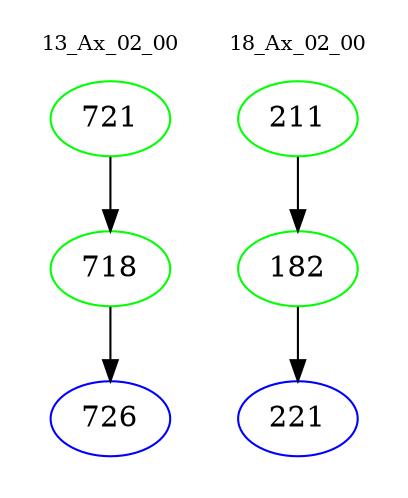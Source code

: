 digraph{
subgraph cluster_0 {
color = white
label = "13_Ax_02_00";
fontsize=10;
T0_721 [label="721", color="green"]
T0_721 -> T0_718 [color="black"]
T0_718 [label="718", color="green"]
T0_718 -> T0_726 [color="black"]
T0_726 [label="726", color="blue"]
}
subgraph cluster_1 {
color = white
label = "18_Ax_02_00";
fontsize=10;
T1_211 [label="211", color="green"]
T1_211 -> T1_182 [color="black"]
T1_182 [label="182", color="green"]
T1_182 -> T1_221 [color="black"]
T1_221 [label="221", color="blue"]
}
}
